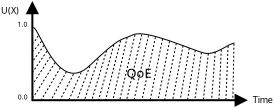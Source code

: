 <?xml version="1.0" encoding="UTF-8"?>
<dia:diagram xmlns:dia="http://www.lysator.liu.se/~alla/dia/">
  <dia:layer name="Background" visible="true" active="true">
    <dia:object type="Standard - Line" version="0" id="O0">
      <dia:attribute name="obj_pos">
        <dia:point val="8.701,8.835"/>
      </dia:attribute>
      <dia:attribute name="obj_bb">
        <dia:rectangle val="8.366,3.795;9.028,8.885"/>
      </dia:attribute>
      <dia:attribute name="conn_endpoints">
        <dia:point val="8.701,8.835"/>
        <dia:point val="8.697,3.907"/>
      </dia:attribute>
      <dia:attribute name="numcp">
        <dia:int val="1"/>
      </dia:attribute>
      <dia:attribute name="end_arrow">
        <dia:enum val="3"/>
      </dia:attribute>
      <dia:attribute name="end_arrow_length">
        <dia:real val="0.5"/>
      </dia:attribute>
      <dia:attribute name="end_arrow_width">
        <dia:real val="0.5"/>
      </dia:attribute>
    </dia:object>
    <dia:object type="Standard - Line" version="0" id="O1">
      <dia:attribute name="obj_pos">
        <dia:point val="8.67,8.804"/>
      </dia:attribute>
      <dia:attribute name="obj_bb">
        <dia:rectangle val="8.62,8.475;19.521,9.137"/>
      </dia:attribute>
      <dia:attribute name="conn_endpoints">
        <dia:point val="8.67,8.804"/>
        <dia:point val="19.409,8.806"/>
      </dia:attribute>
      <dia:attribute name="numcp">
        <dia:int val="1"/>
      </dia:attribute>
      <dia:attribute name="end_arrow">
        <dia:enum val="3"/>
      </dia:attribute>
      <dia:attribute name="end_arrow_length">
        <dia:real val="0.5"/>
      </dia:attribute>
      <dia:attribute name="end_arrow_width">
        <dia:real val="0.5"/>
      </dia:attribute>
    </dia:object>
    <dia:object type="Standard - Text" version="1" id="O2">
      <dia:attribute name="obj_pos">
        <dia:point val="7.13,4.48"/>
      </dia:attribute>
      <dia:attribute name="obj_bb">
        <dia:rectangle val="7.13,4.063;8.117,4.585"/>
      </dia:attribute>
      <dia:attribute name="text">
        <dia:composite type="text">
          <dia:attribute name="string">
            <dia:string>#U(X)#</dia:string>
          </dia:attribute>
          <dia:attribute name="font">
            <dia:font family="sans" style="0" name="Helvetica"/>
          </dia:attribute>
          <dia:attribute name="height">
            <dia:real val="0.564"/>
          </dia:attribute>
          <dia:attribute name="pos">
            <dia:point val="7.13,4.48"/>
          </dia:attribute>
          <dia:attribute name="color">
            <dia:color val="#000000"/>
          </dia:attribute>
          <dia:attribute name="alignment">
            <dia:enum val="0"/>
          </dia:attribute>
        </dia:composite>
      </dia:attribute>
      <dia:attribute name="valign">
        <dia:enum val="3"/>
      </dia:attribute>
    </dia:object>
    <dia:object type="Standard - Text" version="1" id="O3">
      <dia:attribute name="obj_pos">
        <dia:point val="19.713,8.939"/>
      </dia:attribute>
      <dia:attribute name="obj_bb">
        <dia:rectangle val="19.713,8.521;20.813,9.044"/>
      </dia:attribute>
      <dia:attribute name="text">
        <dia:composite type="text">
          <dia:attribute name="string">
            <dia:string>#Time#</dia:string>
          </dia:attribute>
          <dia:attribute name="font">
            <dia:font family="sans" style="0" name="Helvetica"/>
          </dia:attribute>
          <dia:attribute name="height">
            <dia:real val="0.564"/>
          </dia:attribute>
          <dia:attribute name="pos">
            <dia:point val="19.713,8.939"/>
          </dia:attribute>
          <dia:attribute name="color">
            <dia:color val="#000000"/>
          </dia:attribute>
          <dia:attribute name="alignment">
            <dia:enum val="0"/>
          </dia:attribute>
        </dia:composite>
      </dia:attribute>
      <dia:attribute name="valign">
        <dia:enum val="3"/>
      </dia:attribute>
    </dia:object>
    <dia:object type="Standard - BezierLine" version="0" id="O4">
      <dia:attribute name="obj_pos">
        <dia:point val="8.742,5.166"/>
      </dia:attribute>
      <dia:attribute name="obj_bb">
        <dia:rectangle val="8.717,5.141;18.83,7.484"/>
      </dia:attribute>
      <dia:attribute name="bez_points">
        <dia:point val="8.742,5.166"/>
        <dia:point val="9.041,5.166"/>
        <dia:point val="9.984,8.568"/>
        <dia:point val="11.551,7.085"/>
        <dia:point val="13.117,5.601"/>
        <dia:point val="13.068,5.835"/>
        <dia:point val="13.734,5.535"/>
        <dia:point val="14.401,5.235"/>
        <dia:point val="16.715,6.321"/>
        <dia:point val="17.301,6.451"/>
        <dia:point val="17.887,6.582"/>
        <dia:point val="18.506,5.953"/>
        <dia:point val="18.805,5.953"/>
      </dia:attribute>
      <dia:attribute name="corner_types">
        <dia:enum val="0"/>
        <dia:enum val="0"/>
        <dia:enum val="0"/>
        <dia:enum val="0"/>
        <dia:enum val="0"/>
      </dia:attribute>
      <dia:attribute name="line_width">
        <dia:real val="0.05"/>
      </dia:attribute>
    </dia:object>
    <dia:object type="Standard - Line" version="0" id="O5">
      <dia:attribute name="obj_pos">
        <dia:point val="9.276,6.066"/>
      </dia:attribute>
      <dia:attribute name="obj_bb">
        <dia:rectangle val="8.722,6.066;9.276,6.856"/>
      </dia:attribute>
      <dia:attribute name="conn_endpoints">
        <dia:point val="9.276,6.066"/>
        <dia:point val="8.722,6.856"/>
      </dia:attribute>
      <dia:attribute name="numcp">
        <dia:int val="1"/>
      </dia:attribute>
      <dia:attribute name="line_width">
        <dia:real val="0"/>
      </dia:attribute>
      <dia:attribute name="line_style">
        <dia:enum val="4"/>
      </dia:attribute>
    </dia:object>
    <dia:object type="Standard - Line" version="0" id="O6">
      <dia:attribute name="obj_pos">
        <dia:point val="8.991,5.588"/>
      </dia:attribute>
      <dia:attribute name="obj_bb">
        <dia:rectangle val="8.753,5.588;8.991,5.956"/>
      </dia:attribute>
      <dia:attribute name="conn_endpoints">
        <dia:point val="8.991,5.588"/>
        <dia:point val="8.753,5.956"/>
      </dia:attribute>
      <dia:attribute name="numcp">
        <dia:int val="1"/>
      </dia:attribute>
      <dia:attribute name="line_width">
        <dia:real val="0"/>
      </dia:attribute>
      <dia:attribute name="line_style">
        <dia:enum val="4"/>
      </dia:attribute>
    </dia:object>
    <dia:object type="Standard - Line" version="0" id="O7">
      <dia:attribute name="obj_pos">
        <dia:point val="9.153,5.863"/>
      </dia:attribute>
      <dia:attribute name="obj_bb">
        <dia:rectangle val="8.747,5.863;9.153,6.35"/>
      </dia:attribute>
      <dia:attribute name="conn_endpoints">
        <dia:point val="9.153,5.863"/>
        <dia:point val="8.747,6.35"/>
      </dia:attribute>
      <dia:attribute name="numcp">
        <dia:int val="1"/>
      </dia:attribute>
      <dia:attribute name="line_width">
        <dia:real val="0"/>
      </dia:attribute>
      <dia:attribute name="line_style">
        <dia:enum val="4"/>
      </dia:attribute>
    </dia:object>
    <dia:object type="Standard - Line" version="0" id="O8">
      <dia:attribute name="obj_pos">
        <dia:point val="9.428,6.356"/>
      </dia:attribute>
      <dia:attribute name="obj_bb">
        <dia:rectangle val="8.722,6.356;9.428,7.388"/>
      </dia:attribute>
      <dia:attribute name="conn_endpoints">
        <dia:point val="9.428,6.356"/>
        <dia:point val="8.722,7.388"/>
      </dia:attribute>
      <dia:attribute name="numcp">
        <dia:int val="1"/>
      </dia:attribute>
      <dia:attribute name="line_width">
        <dia:real val="0"/>
      </dia:attribute>
      <dia:attribute name="line_style">
        <dia:enum val="4"/>
      </dia:attribute>
    </dia:object>
    <dia:object type="Standard - Line" version="0" id="O9">
      <dia:attribute name="obj_pos">
        <dia:point val="9.597,6.631"/>
      </dia:attribute>
      <dia:attribute name="obj_bb">
        <dia:rectangle val="8.728,6.631;9.597,7.994"/>
      </dia:attribute>
      <dia:attribute name="conn_endpoints">
        <dia:point val="9.597,6.631"/>
        <dia:point val="8.728,7.994"/>
      </dia:attribute>
      <dia:attribute name="numcp">
        <dia:int val="1"/>
      </dia:attribute>
      <dia:attribute name="line_width">
        <dia:real val="0"/>
      </dia:attribute>
      <dia:attribute name="line_style">
        <dia:enum val="4"/>
      </dia:attribute>
    </dia:object>
    <dia:object type="Standard - Line" version="0" id="O10">
      <dia:attribute name="obj_pos">
        <dia:point val="9.828,6.931"/>
      </dia:attribute>
      <dia:attribute name="obj_bb">
        <dia:rectangle val="8.735,6.931;9.828,8.675"/>
      </dia:attribute>
      <dia:attribute name="conn_endpoints">
        <dia:point val="9.828,6.931"/>
        <dia:point val="8.735,8.675"/>
      </dia:attribute>
      <dia:attribute name="numcp">
        <dia:int val="1"/>
      </dia:attribute>
      <dia:attribute name="line_width">
        <dia:real val="0"/>
      </dia:attribute>
      <dia:attribute name="line_style">
        <dia:enum val="4"/>
      </dia:attribute>
    </dia:object>
    <dia:object type="Standard - Line" version="0" id="O11">
      <dia:attribute name="obj_pos">
        <dia:point val="10.097,7.181"/>
      </dia:attribute>
      <dia:attribute name="obj_bb">
        <dia:rectangle val="9.147,7.181;10.097,8.794"/>
      </dia:attribute>
      <dia:attribute name="conn_endpoints">
        <dia:point val="10.097,7.181"/>
        <dia:point val="9.147,8.794"/>
      </dia:attribute>
      <dia:attribute name="numcp">
        <dia:int val="1"/>
      </dia:attribute>
      <dia:attribute name="line_width">
        <dia:real val="0"/>
      </dia:attribute>
      <dia:attribute name="line_style">
        <dia:enum val="4"/>
      </dia:attribute>
    </dia:object>
    <dia:object type="Standard - Line" version="0" id="O12">
      <dia:attribute name="obj_pos">
        <dia:point val="10.397,7.381"/>
      </dia:attribute>
      <dia:attribute name="obj_bb">
        <dia:rectangle val="9.635,7.381;10.397,8.8"/>
      </dia:attribute>
      <dia:attribute name="conn_endpoints">
        <dia:point val="10.397,7.381"/>
        <dia:point val="9.635,8.8"/>
      </dia:attribute>
      <dia:attribute name="numcp">
        <dia:int val="1"/>
      </dia:attribute>
      <dia:attribute name="line_width">
        <dia:real val="0"/>
      </dia:attribute>
      <dia:attribute name="line_style">
        <dia:enum val="4"/>
      </dia:attribute>
    </dia:object>
    <dia:object type="Standard - Line" version="0" id="O13">
      <dia:attribute name="obj_pos">
        <dia:point val="10.753,7.506"/>
      </dia:attribute>
      <dia:attribute name="obj_bb">
        <dia:rectangle val="10.085,7.506;10.753,8.794"/>
      </dia:attribute>
      <dia:attribute name="conn_endpoints">
        <dia:point val="10.753,7.506"/>
        <dia:point val="10.085,8.794"/>
      </dia:attribute>
      <dia:attribute name="numcp">
        <dia:int val="1"/>
      </dia:attribute>
      <dia:attribute name="line_width">
        <dia:real val="0"/>
      </dia:attribute>
      <dia:attribute name="line_style">
        <dia:enum val="4"/>
      </dia:attribute>
    </dia:object>
    <dia:object type="Standard - Line" version="0" id="O14">
      <dia:attribute name="obj_pos">
        <dia:point val="11.134,7.419"/>
      </dia:attribute>
      <dia:attribute name="obj_bb">
        <dia:rectangle val="10.534,7.419;11.134,8.781"/>
      </dia:attribute>
      <dia:attribute name="conn_endpoints">
        <dia:point val="11.134,7.419"/>
        <dia:point val="10.534,8.781"/>
      </dia:attribute>
      <dia:attribute name="numcp">
        <dia:int val="1"/>
      </dia:attribute>
      <dia:attribute name="line_width">
        <dia:real val="0"/>
      </dia:attribute>
      <dia:attribute name="line_style">
        <dia:enum val="4"/>
      </dia:attribute>
    </dia:object>
    <dia:object type="Standard - Line" version="0" id="O15">
      <dia:attribute name="obj_pos">
        <dia:point val="11.572,7.106"/>
      </dia:attribute>
      <dia:attribute name="obj_bb">
        <dia:rectangle val="10.922,7.106;11.572,8.813"/>
      </dia:attribute>
      <dia:attribute name="conn_endpoints">
        <dia:point val="11.572,7.106"/>
        <dia:point val="10.922,8.813"/>
      </dia:attribute>
      <dia:attribute name="numcp">
        <dia:int val="1"/>
      </dia:attribute>
      <dia:attribute name="line_width">
        <dia:real val="0"/>
      </dia:attribute>
      <dia:attribute name="line_style">
        <dia:enum val="4"/>
      </dia:attribute>
    </dia:object>
    <dia:object type="Standard - Line" version="0" id="O16">
      <dia:attribute name="obj_pos">
        <dia:point val="11.991,6.738"/>
      </dia:attribute>
      <dia:attribute name="obj_bb">
        <dia:rectangle val="11.309,6.738;11.991,8.781"/>
      </dia:attribute>
      <dia:attribute name="conn_endpoints">
        <dia:point val="11.991,6.738"/>
        <dia:point val="11.309,8.781"/>
      </dia:attribute>
      <dia:attribute name="numcp">
        <dia:int val="1"/>
      </dia:attribute>
      <dia:attribute name="line_width">
        <dia:real val="0"/>
      </dia:attribute>
      <dia:attribute name="line_style">
        <dia:enum val="4"/>
      </dia:attribute>
    </dia:object>
    <dia:object type="Standard - Line" version="0" id="O17">
      <dia:attribute name="obj_pos">
        <dia:point val="12.409,6.325"/>
      </dia:attribute>
      <dia:attribute name="obj_bb">
        <dia:rectangle val="11.672,6.325;12.409,8.8"/>
      </dia:attribute>
      <dia:attribute name="conn_endpoints">
        <dia:point val="12.409,6.325"/>
        <dia:point val="11.672,8.8"/>
      </dia:attribute>
      <dia:attribute name="numcp">
        <dia:int val="1"/>
      </dia:attribute>
      <dia:attribute name="line_width">
        <dia:real val="0"/>
      </dia:attribute>
      <dia:attribute name="line_style">
        <dia:enum val="4"/>
      </dia:attribute>
    </dia:object>
    <dia:object type="Standard - Line" version="0" id="O18">
      <dia:attribute name="obj_pos">
        <dia:point val="12.772,6.038"/>
      </dia:attribute>
      <dia:attribute name="obj_bb">
        <dia:rectangle val="12.009,6.038;12.772,8.8"/>
      </dia:attribute>
      <dia:attribute name="conn_endpoints">
        <dia:point val="12.772,6.038"/>
        <dia:point val="12.009,8.8"/>
      </dia:attribute>
      <dia:attribute name="numcp">
        <dia:int val="1"/>
      </dia:attribute>
      <dia:attribute name="line_width">
        <dia:real val="0"/>
      </dia:attribute>
      <dia:attribute name="line_style">
        <dia:enum val="4"/>
      </dia:attribute>
    </dia:object>
    <dia:object type="Standard - Line" version="0" id="O19">
      <dia:attribute name="obj_pos">
        <dia:point val="13.11,5.83"/>
      </dia:attribute>
      <dia:attribute name="obj_bb">
        <dia:rectangle val="12.36,5.83;13.11,8.799"/>
      </dia:attribute>
      <dia:attribute name="conn_endpoints">
        <dia:point val="13.11,5.83"/>
        <dia:point val="12.36,8.799"/>
      </dia:attribute>
      <dia:attribute name="numcp">
        <dia:int val="1"/>
      </dia:attribute>
      <dia:attribute name="line_width">
        <dia:real val="0"/>
      </dia:attribute>
      <dia:attribute name="line_style">
        <dia:enum val="4"/>
      </dia:attribute>
    </dia:object>
    <dia:object type="Standard - Line" version="0" id="O20">
      <dia:attribute name="obj_pos">
        <dia:point val="13.438,5.669"/>
      </dia:attribute>
      <dia:attribute name="obj_bb">
        <dia:rectangle val="12.726,5.669;13.438,8.788"/>
      </dia:attribute>
      <dia:attribute name="conn_endpoints">
        <dia:point val="13.438,5.669"/>
        <dia:point val="12.726,8.788"/>
      </dia:attribute>
      <dia:attribute name="numcp">
        <dia:int val="1"/>
      </dia:attribute>
      <dia:attribute name="line_width">
        <dia:real val="0"/>
      </dia:attribute>
      <dia:attribute name="line_style">
        <dia:enum val="4"/>
      </dia:attribute>
    </dia:object>
    <dia:object type="Standard - Line" version="0" id="O21">
      <dia:attribute name="obj_pos">
        <dia:point val="13.826,5.538"/>
      </dia:attribute>
      <dia:attribute name="obj_bb">
        <dia:rectangle val="13.063,5.538;13.826,8.819"/>
      </dia:attribute>
      <dia:attribute name="conn_endpoints">
        <dia:point val="13.826,5.538"/>
        <dia:point val="13.063,8.819"/>
      </dia:attribute>
      <dia:attribute name="numcp">
        <dia:int val="1"/>
      </dia:attribute>
      <dia:attribute name="line_width">
        <dia:real val="0"/>
      </dia:attribute>
      <dia:attribute name="line_style">
        <dia:enum val="4"/>
      </dia:attribute>
    </dia:object>
    <dia:object type="Standard - Line" version="0" id="O22">
      <dia:attribute name="obj_pos">
        <dia:point val="14.17,5.519"/>
      </dia:attribute>
      <dia:attribute name="obj_bb">
        <dia:rectangle val="13.407,5.519;14.17,8.813"/>
      </dia:attribute>
      <dia:attribute name="conn_endpoints">
        <dia:point val="14.17,5.519"/>
        <dia:point val="13.407,8.813"/>
      </dia:attribute>
      <dia:attribute name="numcp">
        <dia:int val="1"/>
      </dia:attribute>
      <dia:attribute name="line_width">
        <dia:real val="0"/>
      </dia:attribute>
      <dia:attribute name="line_style">
        <dia:enum val="4"/>
      </dia:attribute>
    </dia:object>
    <dia:object type="Standard - Line" version="0" id="O23">
      <dia:attribute name="obj_pos">
        <dia:point val="14.507,5.569"/>
      </dia:attribute>
      <dia:attribute name="obj_bb">
        <dia:rectangle val="13.782,5.569;14.507,8.794"/>
      </dia:attribute>
      <dia:attribute name="conn_endpoints">
        <dia:point val="14.507,5.569"/>
        <dia:point val="13.782,8.794"/>
      </dia:attribute>
      <dia:attribute name="numcp">
        <dia:int val="1"/>
      </dia:attribute>
      <dia:attribute name="line_width">
        <dia:real val="0"/>
      </dia:attribute>
      <dia:attribute name="line_style">
        <dia:enum val="4"/>
      </dia:attribute>
    </dia:object>
    <dia:object type="Standard - Line" version="0" id="O24">
      <dia:attribute name="obj_pos">
        <dia:point val="14.851,5.656"/>
      </dia:attribute>
      <dia:attribute name="obj_bb">
        <dia:rectangle val="14.176,5.656;14.851,8.806"/>
      </dia:attribute>
      <dia:attribute name="conn_endpoints">
        <dia:point val="14.851,5.656"/>
        <dia:point val="14.176,8.806"/>
      </dia:attribute>
      <dia:attribute name="numcp">
        <dia:int val="1"/>
      </dia:attribute>
      <dia:attribute name="line_width">
        <dia:real val="0"/>
      </dia:attribute>
      <dia:attribute name="line_style">
        <dia:enum val="4"/>
      </dia:attribute>
    </dia:object>
    <dia:object type="Standard - Line" version="0" id="O25">
      <dia:attribute name="obj_pos">
        <dia:point val="15.207,5.738"/>
      </dia:attribute>
      <dia:attribute name="obj_bb">
        <dia:rectangle val="14.595,5.738;15.207,8.775"/>
      </dia:attribute>
      <dia:attribute name="conn_endpoints">
        <dia:point val="15.207,5.738"/>
        <dia:point val="14.595,8.775"/>
      </dia:attribute>
      <dia:attribute name="numcp">
        <dia:int val="1"/>
      </dia:attribute>
      <dia:attribute name="line_width">
        <dia:real val="0"/>
      </dia:attribute>
      <dia:attribute name="line_style">
        <dia:enum val="4"/>
      </dia:attribute>
    </dia:object>
    <dia:object type="Standard - Line" version="0" id="O26">
      <dia:attribute name="obj_pos">
        <dia:point val="15.557,5.856"/>
      </dia:attribute>
      <dia:attribute name="obj_bb">
        <dia:rectangle val="14.983,5.856;15.557,8.794"/>
      </dia:attribute>
      <dia:attribute name="conn_endpoints">
        <dia:point val="15.557,5.856"/>
        <dia:point val="14.983,8.794"/>
      </dia:attribute>
      <dia:attribute name="numcp">
        <dia:int val="1"/>
      </dia:attribute>
      <dia:attribute name="line_width">
        <dia:real val="0"/>
      </dia:attribute>
      <dia:attribute name="line_style">
        <dia:enum val="4"/>
      </dia:attribute>
    </dia:object>
    <dia:object type="Standard - Line" version="0" id="O27">
      <dia:attribute name="obj_pos">
        <dia:point val="15.895,5.963"/>
      </dia:attribute>
      <dia:attribute name="obj_bb">
        <dia:rectangle val="15.314,5.963;15.895,8.8"/>
      </dia:attribute>
      <dia:attribute name="conn_endpoints">
        <dia:point val="15.895,5.963"/>
        <dia:point val="15.314,8.8"/>
      </dia:attribute>
      <dia:attribute name="numcp">
        <dia:int val="1"/>
      </dia:attribute>
      <dia:attribute name="line_width">
        <dia:real val="0"/>
      </dia:attribute>
      <dia:attribute name="line_style">
        <dia:enum val="4"/>
      </dia:attribute>
    </dia:object>
    <dia:object type="Standard - Line" version="0" id="O28">
      <dia:attribute name="obj_pos">
        <dia:point val="16.232,6.081"/>
      </dia:attribute>
      <dia:attribute name="obj_bb">
        <dia:rectangle val="15.714,6.081;16.232,8.794"/>
      </dia:attribute>
      <dia:attribute name="conn_endpoints">
        <dia:point val="16.232,6.081"/>
        <dia:point val="15.714,8.794"/>
      </dia:attribute>
      <dia:attribute name="numcp">
        <dia:int val="1"/>
      </dia:attribute>
      <dia:attribute name="line_width">
        <dia:real val="0"/>
      </dia:attribute>
      <dia:attribute name="line_style">
        <dia:enum val="4"/>
      </dia:attribute>
    </dia:object>
    <dia:object type="Standard - Line" version="0" id="O29">
      <dia:attribute name="obj_pos">
        <dia:point val="16.545,6.206"/>
      </dia:attribute>
      <dia:attribute name="obj_bb">
        <dia:rectangle val="16.089,6.206;16.545,8.8"/>
      </dia:attribute>
      <dia:attribute name="conn_endpoints">
        <dia:point val="16.545,6.206"/>
        <dia:point val="16.089,8.8"/>
      </dia:attribute>
      <dia:attribute name="numcp">
        <dia:int val="1"/>
      </dia:attribute>
      <dia:attribute name="line_width">
        <dia:real val="0"/>
      </dia:attribute>
      <dia:attribute name="line_style">
        <dia:enum val="4"/>
      </dia:attribute>
    </dia:object>
    <dia:object type="Standard - Line" version="0" id="O30">
      <dia:attribute name="obj_pos">
        <dia:point val="16.845,6.313"/>
      </dia:attribute>
      <dia:attribute name="obj_bb">
        <dia:rectangle val="16.458,6.313;16.845,8.806"/>
      </dia:attribute>
      <dia:attribute name="conn_endpoints">
        <dia:point val="16.845,6.313"/>
        <dia:point val="16.458,8.806"/>
      </dia:attribute>
      <dia:attribute name="numcp">
        <dia:int val="1"/>
      </dia:attribute>
      <dia:attribute name="line_width">
        <dia:real val="0"/>
      </dia:attribute>
      <dia:attribute name="line_style">
        <dia:enum val="4"/>
      </dia:attribute>
    </dia:object>
    <dia:object type="Standard - Line" version="0" id="O31">
      <dia:attribute name="obj_pos">
        <dia:point val="17.151,6.425"/>
      </dia:attribute>
      <dia:attribute name="obj_bb">
        <dia:rectangle val="16.82,6.425;17.151,8.813"/>
      </dia:attribute>
      <dia:attribute name="conn_endpoints">
        <dia:point val="17.151,6.425"/>
        <dia:point val="16.82,8.813"/>
      </dia:attribute>
      <dia:attribute name="numcp">
        <dia:int val="1"/>
      </dia:attribute>
      <dia:attribute name="line_width">
        <dia:real val="0"/>
      </dia:attribute>
      <dia:attribute name="line_style">
        <dia:enum val="4"/>
      </dia:attribute>
    </dia:object>
    <dia:object type="Standard - Line" version="0" id="O32">
      <dia:attribute name="obj_pos">
        <dia:point val="17.495,6.481"/>
      </dia:attribute>
      <dia:attribute name="obj_bb">
        <dia:rectangle val="17.245,6.481;17.495,8.794"/>
      </dia:attribute>
      <dia:attribute name="conn_endpoints">
        <dia:point val="17.495,6.481"/>
        <dia:point val="17.245,8.794"/>
      </dia:attribute>
      <dia:attribute name="numcp">
        <dia:int val="1"/>
      </dia:attribute>
      <dia:attribute name="line_width">
        <dia:real val="0"/>
      </dia:attribute>
      <dia:attribute name="line_style">
        <dia:enum val="4"/>
      </dia:attribute>
    </dia:object>
    <dia:object type="Standard - Line" version="0" id="O33">
      <dia:attribute name="obj_pos">
        <dia:point val="17.839,6.388"/>
      </dia:attribute>
      <dia:attribute name="obj_bb">
        <dia:rectangle val="17.658,6.388;17.839,8.819"/>
      </dia:attribute>
      <dia:attribute name="conn_endpoints">
        <dia:point val="17.839,6.388"/>
        <dia:point val="17.658,8.819"/>
      </dia:attribute>
      <dia:attribute name="numcp">
        <dia:int val="1"/>
      </dia:attribute>
      <dia:attribute name="line_width">
        <dia:real val="0"/>
      </dia:attribute>
      <dia:attribute name="line_style">
        <dia:enum val="4"/>
      </dia:attribute>
    </dia:object>
    <dia:object type="Standard - Line" version="0" id="O34">
      <dia:attribute name="obj_pos">
        <dia:point val="18.145,6.281"/>
      </dia:attribute>
      <dia:attribute name="obj_bb">
        <dia:rectangle val="18.026,6.281;18.145,8.788"/>
      </dia:attribute>
      <dia:attribute name="conn_endpoints">
        <dia:point val="18.145,6.281"/>
        <dia:point val="18.026,8.788"/>
      </dia:attribute>
      <dia:attribute name="numcp">
        <dia:int val="1"/>
      </dia:attribute>
      <dia:attribute name="line_width">
        <dia:real val="0"/>
      </dia:attribute>
      <dia:attribute name="line_style">
        <dia:enum val="4"/>
      </dia:attribute>
    </dia:object>
    <dia:object type="Standard - Line" version="0" id="O35">
      <dia:attribute name="obj_pos">
        <dia:point val="18.484,6.094"/>
      </dia:attribute>
      <dia:attribute name="obj_bb">
        <dia:rectangle val="18.376,6.094;18.484,8.8"/>
      </dia:attribute>
      <dia:attribute name="conn_endpoints">
        <dia:point val="18.484,6.094"/>
        <dia:point val="18.376,8.8"/>
      </dia:attribute>
      <dia:attribute name="numcp">
        <dia:int val="1"/>
      </dia:attribute>
      <dia:attribute name="line_width">
        <dia:real val="0"/>
      </dia:attribute>
      <dia:attribute name="line_style">
        <dia:enum val="4"/>
      </dia:attribute>
    </dia:object>
    <dia:object type="Standard - Line" version="0" id="O36">
      <dia:attribute name="obj_pos">
        <dia:point val="18.778,5.981"/>
      </dia:attribute>
      <dia:attribute name="obj_bb">
        <dia:rectangle val="18.72,5.981;18.778,8.794"/>
      </dia:attribute>
      <dia:attribute name="conn_endpoints">
        <dia:point val="18.778,5.981"/>
        <dia:point val="18.72,8.794"/>
      </dia:attribute>
      <dia:attribute name="numcp">
        <dia:int val="1"/>
      </dia:attribute>
      <dia:attribute name="line_width">
        <dia:real val="0"/>
      </dia:attribute>
      <dia:attribute name="line_style">
        <dia:enum val="4"/>
      </dia:attribute>
    </dia:object>
    <dia:object type="Standard - Text" version="1" id="O37">
      <dia:attribute name="obj_pos">
        <dia:point val="13.401,7.685"/>
      </dia:attribute>
      <dia:attribute name="obj_bb">
        <dia:rectangle val="13.401,7.09;14.704,7.835"/>
      </dia:attribute>
      <dia:attribute name="text">
        <dia:composite type="text">
          <dia:attribute name="string">
            <dia:string>#QoE#</dia:string>
          </dia:attribute>
          <dia:attribute name="font">
            <dia:font family="sans" style="0" name="Helvetica"/>
          </dia:attribute>
          <dia:attribute name="height">
            <dia:real val="0.8"/>
          </dia:attribute>
          <dia:attribute name="pos">
            <dia:point val="13.401,7.685"/>
          </dia:attribute>
          <dia:attribute name="color">
            <dia:color val="#000000"/>
          </dia:attribute>
          <dia:attribute name="alignment">
            <dia:enum val="0"/>
          </dia:attribute>
        </dia:composite>
      </dia:attribute>
      <dia:attribute name="valign">
        <dia:enum val="3"/>
      </dia:attribute>
    </dia:object>
    <dia:object type="Standard - Text" version="1" id="O38">
      <dia:attribute name="obj_pos">
        <dia:point val="7.951,5.135"/>
      </dia:attribute>
      <dia:attribute name="obj_bb">
        <dia:rectangle val="7.951,4.822;8.489,5.215"/>
      </dia:attribute>
      <dia:attribute name="text">
        <dia:composite type="text">
          <dia:attribute name="string">
            <dia:string>#1.0#</dia:string>
          </dia:attribute>
          <dia:attribute name="font">
            <dia:font family="sans" style="0" name="Helvetica"/>
          </dia:attribute>
          <dia:attribute name="height">
            <dia:real val="0.423"/>
          </dia:attribute>
          <dia:attribute name="pos">
            <dia:point val="7.951,5.135"/>
          </dia:attribute>
          <dia:attribute name="color">
            <dia:color val="#000000"/>
          </dia:attribute>
          <dia:attribute name="alignment">
            <dia:enum val="0"/>
          </dia:attribute>
        </dia:composite>
      </dia:attribute>
      <dia:attribute name="valign">
        <dia:enum val="3"/>
      </dia:attribute>
    </dia:object>
    <dia:object type="Standard - Text" version="1" id="O39">
      <dia:attribute name="obj_pos">
        <dia:point val="7.966,8.77"/>
      </dia:attribute>
      <dia:attribute name="obj_bb">
        <dia:rectangle val="7.966,8.457;8.504,8.85"/>
      </dia:attribute>
      <dia:attribute name="text">
        <dia:composite type="text">
          <dia:attribute name="string">
            <dia:string>#0.0#</dia:string>
          </dia:attribute>
          <dia:attribute name="font">
            <dia:font family="sans" style="0" name="Helvetica"/>
          </dia:attribute>
          <dia:attribute name="height">
            <dia:real val="0.423"/>
          </dia:attribute>
          <dia:attribute name="pos">
            <dia:point val="7.966,8.77"/>
          </dia:attribute>
          <dia:attribute name="color">
            <dia:color val="#000000"/>
          </dia:attribute>
          <dia:attribute name="alignment">
            <dia:enum val="0"/>
          </dia:attribute>
        </dia:composite>
      </dia:attribute>
      <dia:attribute name="valign">
        <dia:enum val="3"/>
      </dia:attribute>
    </dia:object>
    <dia:object type="Standard - Text" version="1" id="O40">
      <dia:attribute name="obj_pos">
        <dia:point val="7.275,4.394"/>
      </dia:attribute>
      <dia:attribute name="obj_bb">
        <dia:rectangle val="7.275,3.799;7.275,4.544"/>
      </dia:attribute>
      <dia:attribute name="text">
        <dia:composite type="text">
          <dia:attribute name="string">
            <dia:string>##</dia:string>
          </dia:attribute>
          <dia:attribute name="font">
            <dia:font family="sans" style="0" name="Helvetica"/>
          </dia:attribute>
          <dia:attribute name="height">
            <dia:real val="0.8"/>
          </dia:attribute>
          <dia:attribute name="pos">
            <dia:point val="7.275,4.394"/>
          </dia:attribute>
          <dia:attribute name="color">
            <dia:color val="#000000"/>
          </dia:attribute>
          <dia:attribute name="alignment">
            <dia:enum val="0"/>
          </dia:attribute>
        </dia:composite>
      </dia:attribute>
      <dia:attribute name="valign">
        <dia:enum val="3"/>
      </dia:attribute>
    </dia:object>
  </dia:layer>
</dia:diagram>
